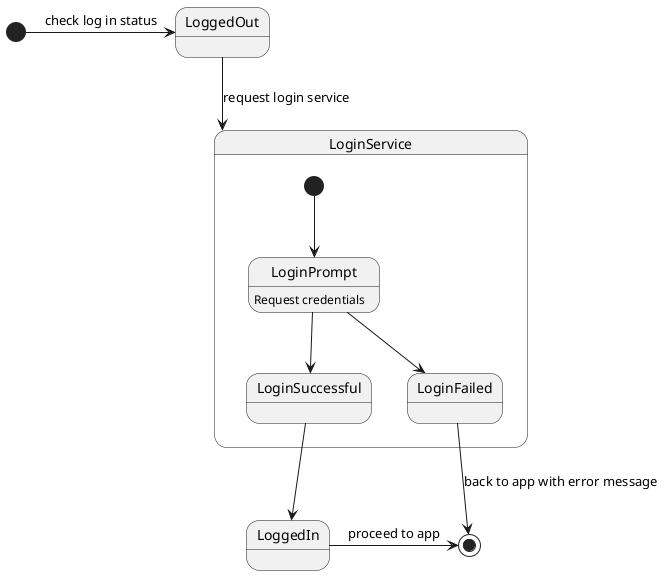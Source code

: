 @startuml

[*] -> LoggedOut : check log in status
LoggedOut --> LoginService : request login service


state LoginService{
  LoginPrompt : Request credentials
  [*] --> LoginPrompt 
  LoginPrompt --> LoginSuccessful
  LoginPrompt --> LoginFailed
}

  LoginSuccessful --> LoggedIn
  LoginFailed --> [*] : back to app with error message

LoggedIn -> [*] : proceed to app

@enduml
